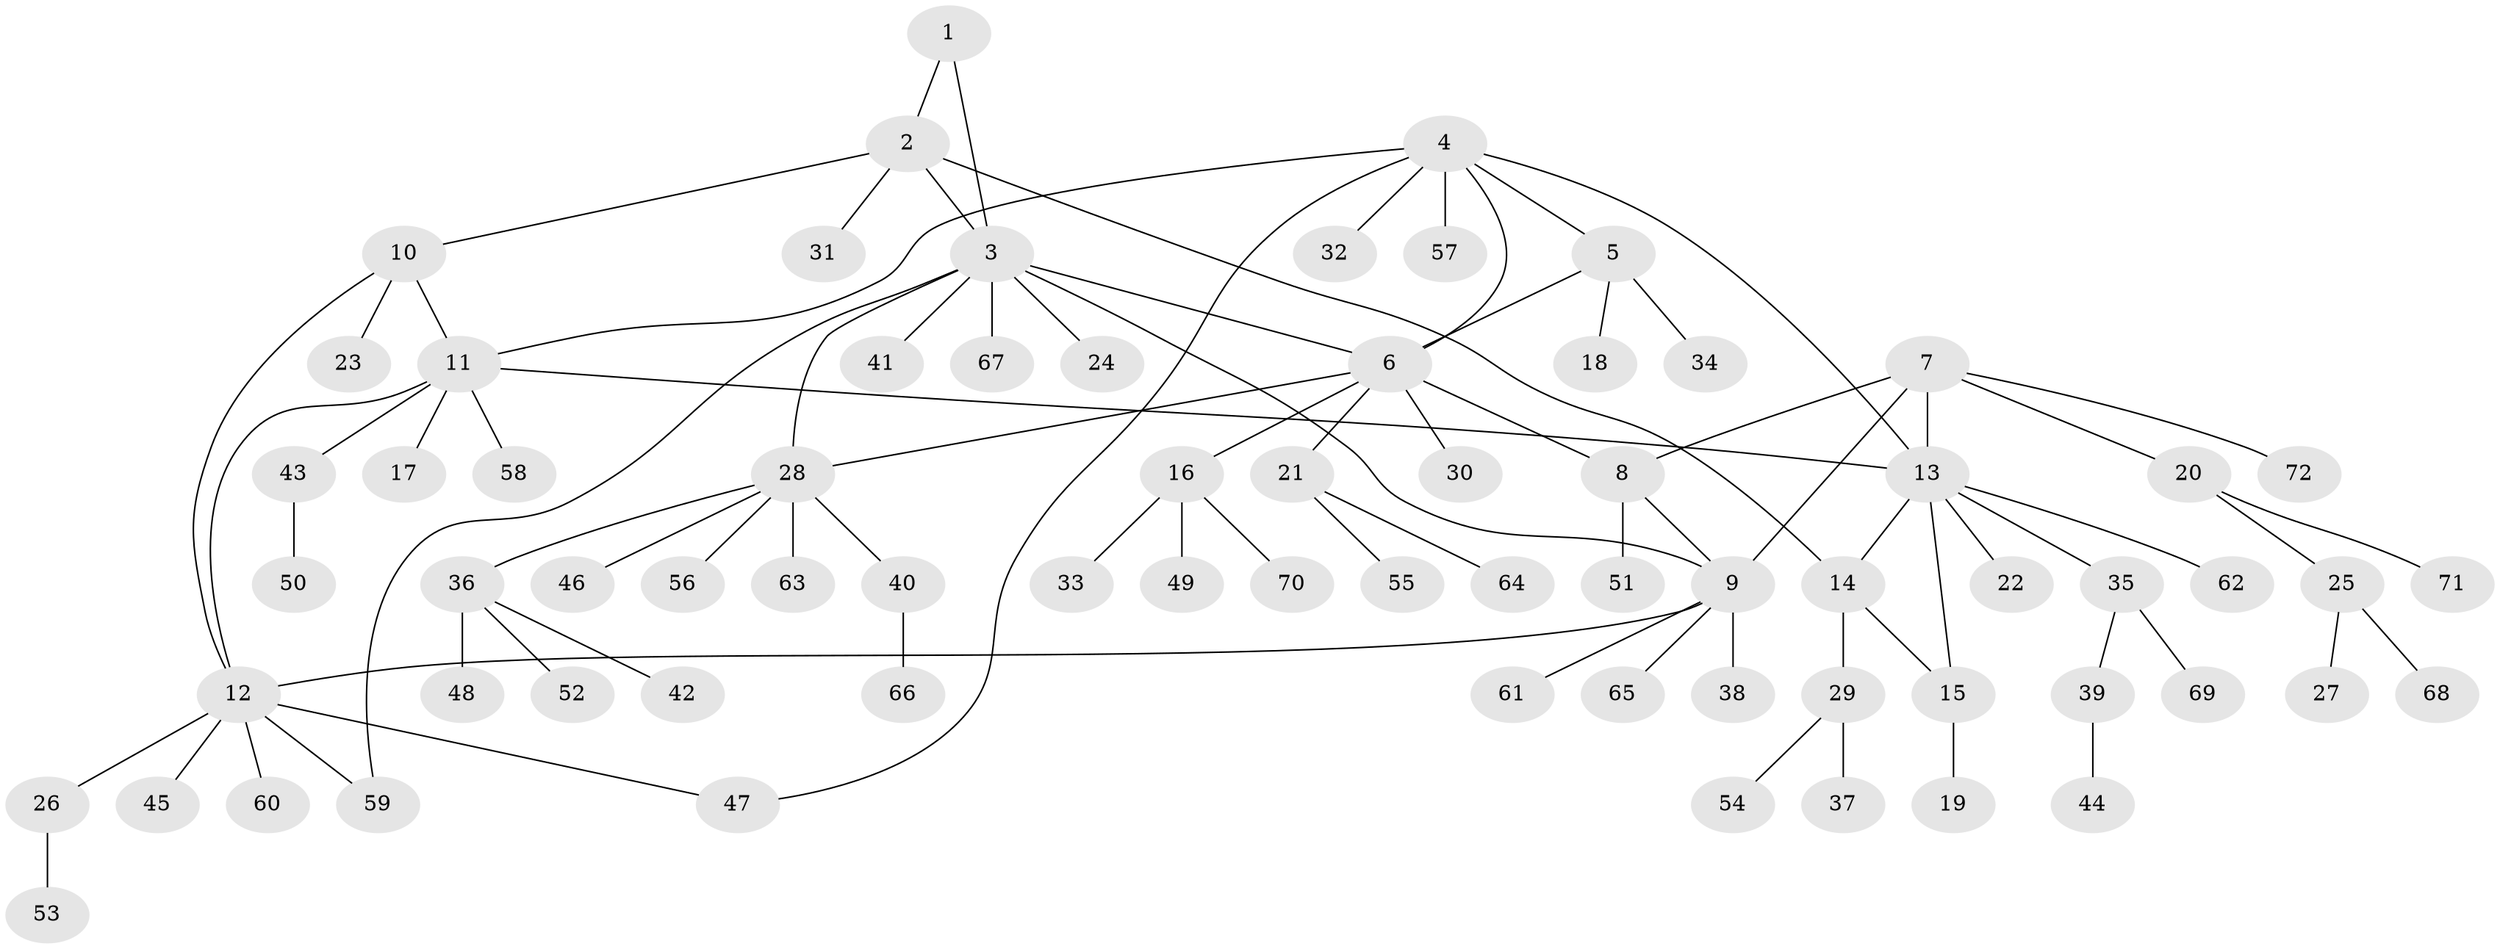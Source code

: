 // coarse degree distribution, {8: 0.02040816326530612, 3: 0.08163265306122448, 12: 0.02040816326530612, 2: 0.1836734693877551, 9: 0.02040816326530612, 6: 0.061224489795918366, 7: 0.02040816326530612, 4: 0.02040816326530612, 1: 0.5714285714285714}
// Generated by graph-tools (version 1.1) at 2025/24/03/03/25 07:24:13]
// undirected, 72 vertices, 85 edges
graph export_dot {
graph [start="1"]
  node [color=gray90,style=filled];
  1;
  2;
  3;
  4;
  5;
  6;
  7;
  8;
  9;
  10;
  11;
  12;
  13;
  14;
  15;
  16;
  17;
  18;
  19;
  20;
  21;
  22;
  23;
  24;
  25;
  26;
  27;
  28;
  29;
  30;
  31;
  32;
  33;
  34;
  35;
  36;
  37;
  38;
  39;
  40;
  41;
  42;
  43;
  44;
  45;
  46;
  47;
  48;
  49;
  50;
  51;
  52;
  53;
  54;
  55;
  56;
  57;
  58;
  59;
  60;
  61;
  62;
  63;
  64;
  65;
  66;
  67;
  68;
  69;
  70;
  71;
  72;
  1 -- 2;
  1 -- 3;
  2 -- 3;
  2 -- 10;
  2 -- 14;
  2 -- 31;
  3 -- 6;
  3 -- 9;
  3 -- 24;
  3 -- 28;
  3 -- 41;
  3 -- 59;
  3 -- 67;
  4 -- 5;
  4 -- 6;
  4 -- 11;
  4 -- 13;
  4 -- 32;
  4 -- 47;
  4 -- 57;
  5 -- 6;
  5 -- 18;
  5 -- 34;
  6 -- 8;
  6 -- 16;
  6 -- 21;
  6 -- 28;
  6 -- 30;
  7 -- 8;
  7 -- 9;
  7 -- 13;
  7 -- 20;
  7 -- 72;
  8 -- 9;
  8 -- 51;
  9 -- 12;
  9 -- 38;
  9 -- 61;
  9 -- 65;
  10 -- 11;
  10 -- 12;
  10 -- 23;
  11 -- 12;
  11 -- 13;
  11 -- 17;
  11 -- 43;
  11 -- 58;
  12 -- 26;
  12 -- 45;
  12 -- 47;
  12 -- 59;
  12 -- 60;
  13 -- 14;
  13 -- 15;
  13 -- 22;
  13 -- 35;
  13 -- 62;
  14 -- 15;
  14 -- 29;
  15 -- 19;
  16 -- 33;
  16 -- 49;
  16 -- 70;
  20 -- 25;
  20 -- 71;
  21 -- 55;
  21 -- 64;
  25 -- 27;
  25 -- 68;
  26 -- 53;
  28 -- 36;
  28 -- 40;
  28 -- 46;
  28 -- 56;
  28 -- 63;
  29 -- 37;
  29 -- 54;
  35 -- 39;
  35 -- 69;
  36 -- 42;
  36 -- 48;
  36 -- 52;
  39 -- 44;
  40 -- 66;
  43 -- 50;
}
